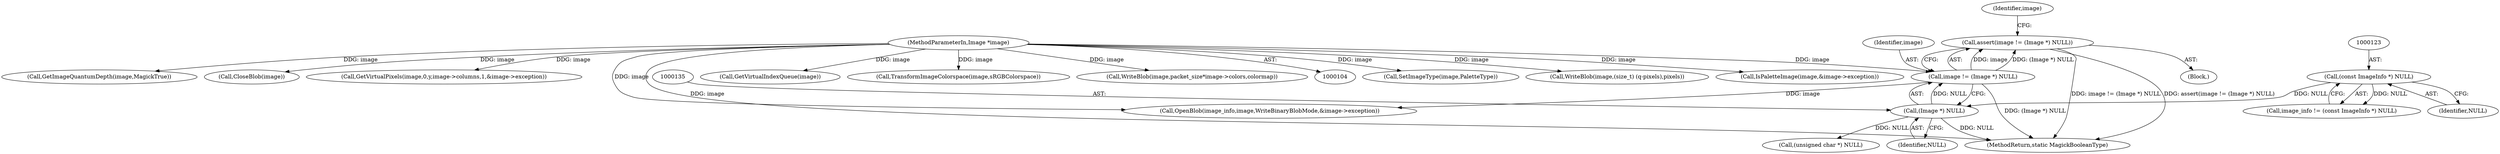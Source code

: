 digraph "0_ImageMagick_10b3823a7619ed22d42764733eb052c4159bc8c1@API" {
"1000131" [label="(Call,assert(image != (Image *) NULL))"];
"1000132" [label="(Call,image != (Image *) NULL)"];
"1000106" [label="(MethodParameterIn,Image *image)"];
"1000134" [label="(Call,(Image *) NULL)"];
"1000122" [label="(Call,(const ImageInfo *) NULL)"];
"1000561" [label="(MethodReturn,static MagickBooleanType)"];
"1000106" [label="(MethodParameterIn,Image *image)"];
"1000190" [label="(Call,SetImageType(image,PaletteType))"];
"1000541" [label="(Call,WriteBlob(image,(size_t) (q-pixels),pixels))"];
"1000122" [label="(Call,(const ImageInfo *) NULL)"];
"1000181" [label="(Call,IsPaletteImage(image,&image->exception))"];
"1000195" [label="(Call,GetImageQuantumDepth(image,MagickTrue))"];
"1000134" [label="(Call,(Image *) NULL)"];
"1000557" [label="(Call,CloseBlob(image))"];
"1000140" [label="(Identifier,image)"];
"1000107" [label="(Block,)"];
"1000247" [label="(Call,(unsigned char *) NULL)"];
"1000133" [label="(Identifier,image)"];
"1000469" [label="(Call,GetVirtualPixels(image,0,y,image->columns,1,&image->exception))"];
"1000120" [label="(Call,image_info != (const ImageInfo *) NULL)"];
"1000490" [label="(Call,GetVirtualIndexQueue(image))"];
"1000136" [label="(Identifier,NULL)"];
"1000176" [label="(Call,TransformImageColorspace(image,sRGBColorspace))"];
"1000439" [label="(Call,WriteBlob(image,packet_size*image->colors,colormap))"];
"1000132" [label="(Call,image != (Image *) NULL)"];
"1000131" [label="(Call,assert(image != (Image *) NULL))"];
"1000160" [label="(Call,OpenBlob(image_info,image,WriteBinaryBlobMode,&image->exception))"];
"1000124" [label="(Identifier,NULL)"];
"1000131" -> "1000107"  [label="AST: "];
"1000131" -> "1000132"  [label="CFG: "];
"1000132" -> "1000131"  [label="AST: "];
"1000140" -> "1000131"  [label="CFG: "];
"1000131" -> "1000561"  [label="DDG: image != (Image *) NULL"];
"1000131" -> "1000561"  [label="DDG: assert(image != (Image *) NULL)"];
"1000132" -> "1000131"  [label="DDG: image"];
"1000132" -> "1000131"  [label="DDG: (Image *) NULL"];
"1000132" -> "1000134"  [label="CFG: "];
"1000133" -> "1000132"  [label="AST: "];
"1000134" -> "1000132"  [label="AST: "];
"1000132" -> "1000561"  [label="DDG: (Image *) NULL"];
"1000106" -> "1000132"  [label="DDG: image"];
"1000134" -> "1000132"  [label="DDG: NULL"];
"1000132" -> "1000160"  [label="DDG: image"];
"1000106" -> "1000104"  [label="AST: "];
"1000106" -> "1000561"  [label="DDG: image"];
"1000106" -> "1000160"  [label="DDG: image"];
"1000106" -> "1000176"  [label="DDG: image"];
"1000106" -> "1000181"  [label="DDG: image"];
"1000106" -> "1000190"  [label="DDG: image"];
"1000106" -> "1000195"  [label="DDG: image"];
"1000106" -> "1000439"  [label="DDG: image"];
"1000106" -> "1000469"  [label="DDG: image"];
"1000106" -> "1000490"  [label="DDG: image"];
"1000106" -> "1000541"  [label="DDG: image"];
"1000106" -> "1000557"  [label="DDG: image"];
"1000134" -> "1000136"  [label="CFG: "];
"1000135" -> "1000134"  [label="AST: "];
"1000136" -> "1000134"  [label="AST: "];
"1000134" -> "1000561"  [label="DDG: NULL"];
"1000122" -> "1000134"  [label="DDG: NULL"];
"1000134" -> "1000247"  [label="DDG: NULL"];
"1000122" -> "1000120"  [label="AST: "];
"1000122" -> "1000124"  [label="CFG: "];
"1000123" -> "1000122"  [label="AST: "];
"1000124" -> "1000122"  [label="AST: "];
"1000120" -> "1000122"  [label="CFG: "];
"1000122" -> "1000120"  [label="DDG: NULL"];
}
